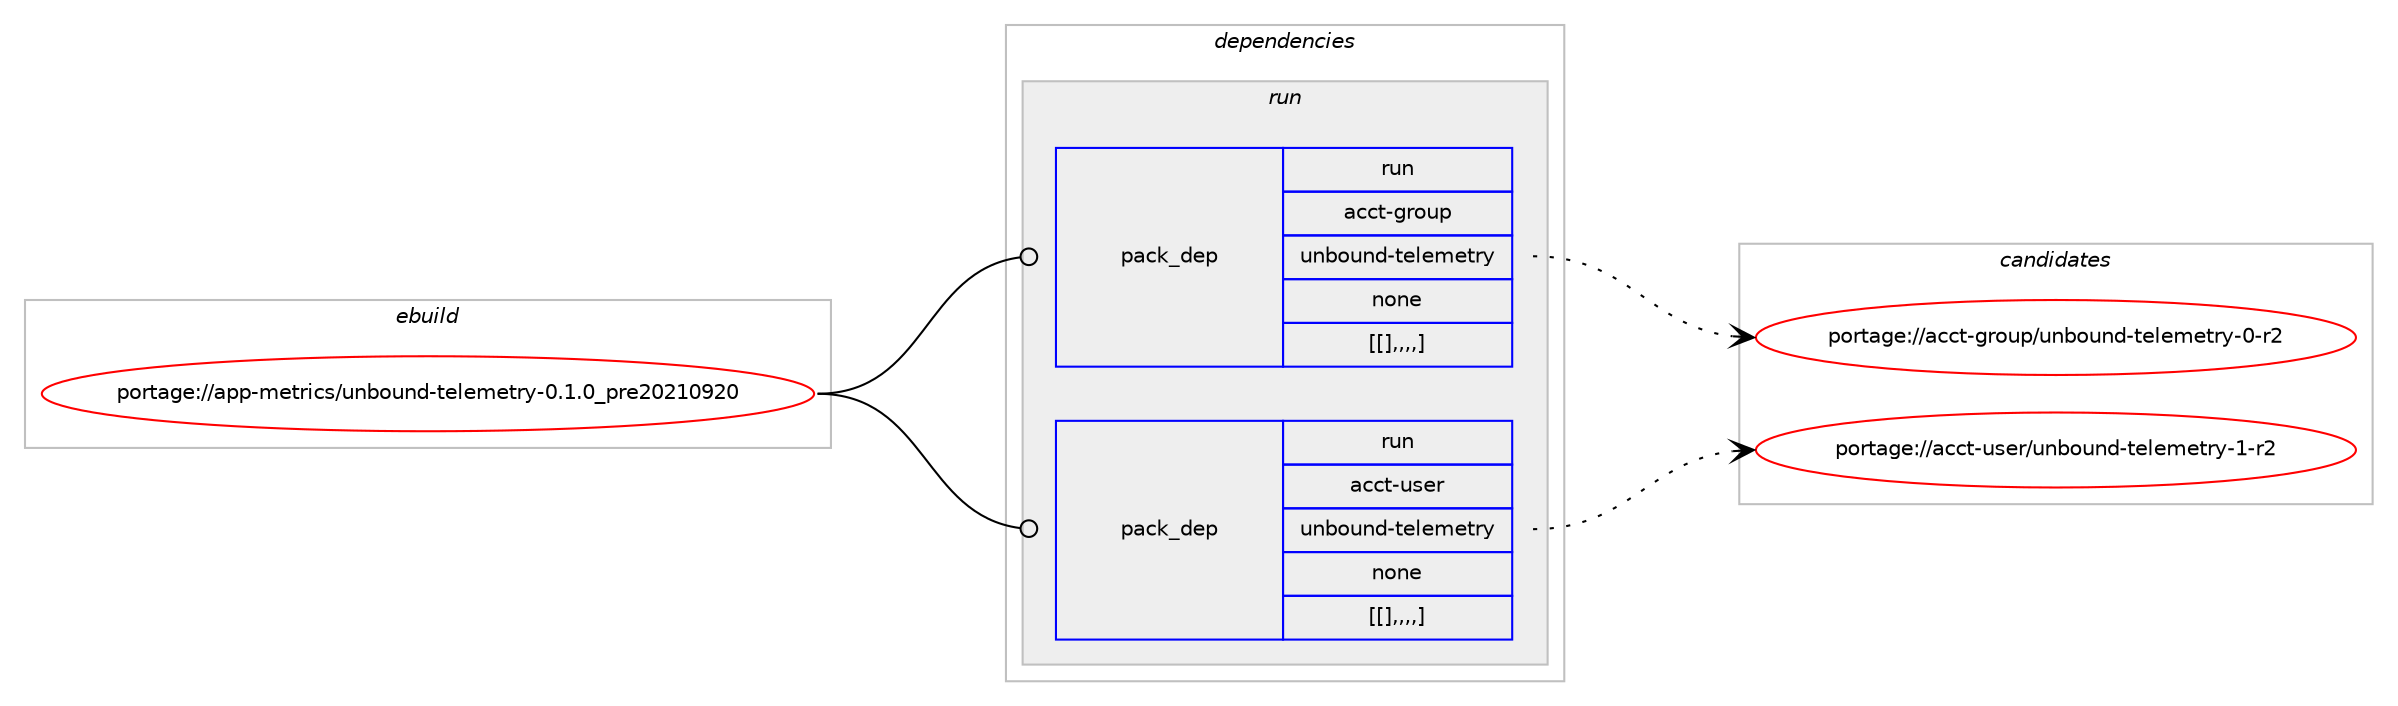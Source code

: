 digraph prolog {

# *************
# Graph options
# *************

newrank=true;
concentrate=true;
compound=true;
graph [rankdir=LR,fontname=Helvetica,fontsize=10,ranksep=1.5];#, ranksep=2.5, nodesep=0.2];
edge  [arrowhead=vee];
node  [fontname=Helvetica,fontsize=10];

# **********
# The ebuild
# **********

subgraph cluster_leftcol {
color=gray;
label=<<i>ebuild</i>>;
id [label="portage://app-metrics/unbound-telemetry-0.1.0_pre20210920", color=red, width=4, href="../app-metrics/unbound-telemetry-0.1.0_pre20210920.svg"];
}

# ****************
# The dependencies
# ****************

subgraph cluster_midcol {
color=gray;
label=<<i>dependencies</i>>;
subgraph cluster_compile {
fillcolor="#eeeeee";
style=filled;
label=<<i>compile</i>>;
}
subgraph cluster_compileandrun {
fillcolor="#eeeeee";
style=filled;
label=<<i>compile and run</i>>;
}
subgraph cluster_run {
fillcolor="#eeeeee";
style=filled;
label=<<i>run</i>>;
subgraph pack27963 {
dependency40056 [label=<<TABLE BORDER="0" CELLBORDER="1" CELLSPACING="0" CELLPADDING="4" WIDTH="220"><TR><TD ROWSPAN="6" CELLPADDING="30">pack_dep</TD></TR><TR><TD WIDTH="110">run</TD></TR><TR><TD>acct-group</TD></TR><TR><TD>unbound-telemetry</TD></TR><TR><TD>none</TD></TR><TR><TD>[[],,,,]</TD></TR></TABLE>>, shape=none, color=blue];
}
id:e -> dependency40056:w [weight=20,style="solid",arrowhead="odot"];
subgraph pack27964 {
dependency40057 [label=<<TABLE BORDER="0" CELLBORDER="1" CELLSPACING="0" CELLPADDING="4" WIDTH="220"><TR><TD ROWSPAN="6" CELLPADDING="30">pack_dep</TD></TR><TR><TD WIDTH="110">run</TD></TR><TR><TD>acct-user</TD></TR><TR><TD>unbound-telemetry</TD></TR><TR><TD>none</TD></TR><TR><TD>[[],,,,]</TD></TR></TABLE>>, shape=none, color=blue];
}
id:e -> dependency40057:w [weight=20,style="solid",arrowhead="odot"];
}
}

# **************
# The candidates
# **************

subgraph cluster_choices {
rank=same;
color=gray;
label=<<i>candidates</i>>;

subgraph choice27963 {
color=black;
nodesep=1;
choice9799991164510311411111711247117110981111171101004511610110810110910111611412145484511450 [label="portage://acct-group/unbound-telemetry-0-r2", color=red, width=4,href="../acct-group/unbound-telemetry-0-r2.svg"];
dependency40056:e -> choice9799991164510311411111711247117110981111171101004511610110810110910111611412145484511450:w [style=dotted,weight="100"];
}
subgraph choice27964 {
color=black;
nodesep=1;
choice9799991164511711510111447117110981111171101004511610110810110910111611412145494511450 [label="portage://acct-user/unbound-telemetry-1-r2", color=red, width=4,href="../acct-user/unbound-telemetry-1-r2.svg"];
dependency40057:e -> choice9799991164511711510111447117110981111171101004511610110810110910111611412145494511450:w [style=dotted,weight="100"];
}
}

}
